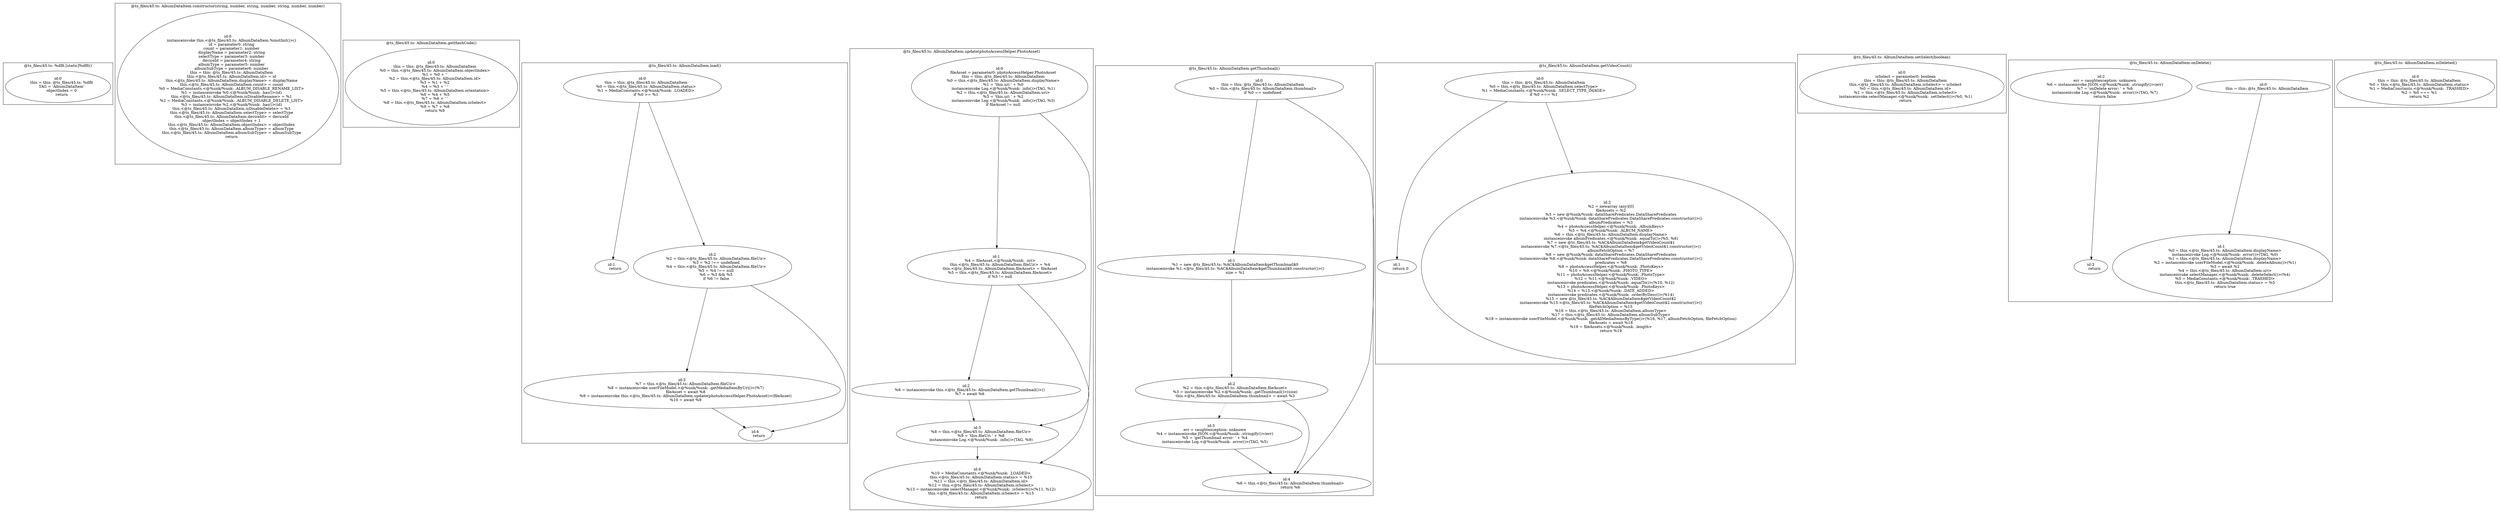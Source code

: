 digraph "45.ts" {
subgraph "cluster_@ts_files/45.ts: %dflt.[static]%dflt()" {
  label="@ts_files/45.ts: %dflt.[static]%dflt()";
  Node33250 [label="id:0
      this = this: @ts_files/45.ts: %dflt
      TAG = 'AlbumDataItem'
      objectIndex = 0
      return"];
}
subgraph "cluster_@ts_files/45.ts: AlbumDataItem.constructor(string, number, string, number, string, number, number)" {
  label="@ts_files/45.ts: AlbumDataItem.constructor(string, number, string, number, string, number, number)";
  Node91040 [label="id:0
      instanceinvoke this.<@ts_files/45.ts: AlbumDataItem.%instInit()>()
      id = parameter0: string
      count = parameter1: number
      displayName = parameter2: string
      selectType = parameter3: number
      deviceId = parameter4: string
      albumType = parameter5: number
      albumSubType = parameter6: number
      this = this: @ts_files/45.ts: AlbumDataItem
      this.<@ts_files/45.ts: AlbumDataItem.id> = id
      this.<@ts_files/45.ts: AlbumDataItem.displayName> = displayName
      this.<@ts_files/45.ts: AlbumDataItem.count> = count
      %0 = MediaConstants.<@%unk/%unk: .ALBUM_DISABLE_RENAME_LIST>
      %1 = instanceinvoke %0.<@%unk/%unk: .has()>(id)
      this.<@ts_files/45.ts: AlbumDataItem.isDisableRename> = %1
      %2 = MediaConstants.<@%unk/%unk: .ALBUM_DISABLE_DELETE_LIST>
      %3 = instanceinvoke %2.<@%unk/%unk: .has()>(id)
      this.<@ts_files/45.ts: AlbumDataItem.isDisableDelete> = %3
      this.<@ts_files/45.ts: AlbumDataItem.selectType> = selectType
      this.<@ts_files/45.ts: AlbumDataItem.deviceId> = deviceId
      objectIndex = objectIndex + 1
      this.<@ts_files/45.ts: AlbumDataItem.objectIndex> = objectIndex
      this.<@ts_files/45.ts: AlbumDataItem.albumType> = albumType
      this.<@ts_files/45.ts: AlbumDataItem.albumSubType> = albumSubType
      return"];
}
subgraph "cluster_@ts_files/45.ts: AlbumDataItem.getHashCode()" {
  label="@ts_files/45.ts: AlbumDataItem.getHashCode()";
  Node39280 [label="id:0
      this = this: @ts_files/45.ts: AlbumDataItem
      %0 = this.<@ts_files/45.ts: AlbumDataItem.objectIndex>
      %1 = %0 + ''
      %2 = this.<@ts_files/45.ts: AlbumDataItem.id>
      %3 = %1 + %2
      %4 = %3 + ' '
      %5 = this.<@ts_files/45.ts: AlbumDataItem.orientation>
      %6 = %4 + %5
      %7 = %6 + ' '
      %8 = this.<@ts_files/45.ts: AlbumDataItem.isSelect>
      %9 = %7 + %8
      return %9"];
}
subgraph "cluster_@ts_files/45.ts: AlbumDataItem.load()" {
  label="@ts_files/45.ts: AlbumDataItem.load()";
  Node32570 [label="id:0
      this = this: @ts_files/45.ts: AlbumDataItem
      %0 = this.<@ts_files/45.ts: AlbumDataItem.status>
      %1 = MediaConstants.<@%unk/%unk: .LOADED>
      if %0 >= %1"];
  Node32571 [label="id:1
      return"];
  Node32572 [label="id:2
      %2 = this.<@ts_files/45.ts: AlbumDataItem.fileUir>
      %3 = %2 !== undefined
      %4 = this.<@ts_files/45.ts: AlbumDataItem.fileUir>
      %5 = %4 !== null
      %6 = %3 && %5
      if %6 != false"];
  Node32573 [label="id:3
      %7 = this.<@ts_files/45.ts: AlbumDataItem.fileUir>
      %8 = instanceinvoke userFileModel.<@%unk/%unk: .getMediaItemByUri()>(%7)
      fileAsset = await %8
      %9 = instanceinvoke this.<@ts_files/45.ts: AlbumDataItem.update(photoAccessHelper.PhotoAsset)>(fileAsset)
      %10 = await %9"];
  Node32574 [label="id:4
      return"];
  Node32570 -> Node32571;
  Node32570 -> Node32572;
  Node32572 -> Node32573;
  Node32572 -> Node32574;
  Node32573 -> Node32574;
}
subgraph "cluster_@ts_files/45.ts: AlbumDataItem.update(photoAccessHelper.PhotoAsset)" {
  label="@ts_files/45.ts: AlbumDataItem.update(photoAccessHelper.PhotoAsset)";
  Node63200 [label="id:0
      fileAsset = parameter0: photoAccessHelper.PhotoAsset
      this = this: @ts_files/45.ts: AlbumDataItem
      %0 = this.<@ts_files/45.ts: AlbumDataItem.displayName>
      %1 = 'this.uri ' + %0
      instanceinvoke Log.<@%unk/%unk: .info()>(TAG, %1)
      %2 = this.<@ts_files/45.ts: AlbumDataItem.uri>
      %3 = 'this.uri ' + %2
      instanceinvoke Log.<@%unk/%unk: .info()>(TAG, %3)
      if fileAsset != null"];
  Node63201 [label="id:1
      %4 = fileAsset.<@%unk/%unk: .uri>
      this.<@ts_files/45.ts: AlbumDataItem.fileUir> = %4
      this.<@ts_files/45.ts: AlbumDataItem.fileAsset> = fileAsset
      %5 = this.<@ts_files/45.ts: AlbumDataItem.fileAsset>
      if %5 != null"];
  Node63202 [label="id:2
      %6 = instanceinvoke this.<@ts_files/45.ts: AlbumDataItem.getThumbnail()>()
      %7 = await %6"];
  Node63203 [label="id:3
      %8 = this.<@ts_files/45.ts: AlbumDataItem.fileUir>
      %9 = 'this.fileUri ' + %8
      instanceinvoke Log.<@%unk/%unk: .info()>(TAG, %9)"];
  Node63204 [label="id:4
      %10 = MediaConstants.<@%unk/%unk: .LOADED>
      this.<@ts_files/45.ts: AlbumDataItem.status> = %10
      %11 = this.<@ts_files/45.ts: AlbumDataItem.id>
      %12 = this.<@ts_files/45.ts: AlbumDataItem.isSelect>
      %13 = instanceinvoke selectManager.<@%unk/%unk: .isSelect()>(%11, %12)
      this.<@ts_files/45.ts: AlbumDataItem.isSelect> = %13
      return"];
  Node63200 -> Node63201;
  Node63200 -> Node63204;
  Node63201 -> Node63202;
  Node63201 -> Node63203;
  Node63202 -> Node63203;
  Node63203 -> Node63204;
}
subgraph "cluster_@ts_files/45.ts: AlbumDataItem.getThumbnail()" {
  label="@ts_files/45.ts: AlbumDataItem.getThumbnail()";
  Node40930 [label="id:0
      this = this: @ts_files/45.ts: AlbumDataItem
      %0 = this.<@ts_files/45.ts: AlbumDataItem.thumbnail>
      if %0 == undefined"];
  Node40931 [label="id:1
      %1 = new @ts_files/45.ts: %AC$AlbumDataItem$getThumbnail$0
      instanceinvoke %1.<@ts_files/45.ts: %AC$AlbumDataItem$getThumbnail$0.constructor()>()
      size = %1"];
  Node40932 [label="id:2
      %2 = this.<@ts_files/45.ts: AlbumDataItem.fileAsset>
      %3 = instanceinvoke %2.<@%unk/%unk: .getThumbnail()>(size)
      this.<@ts_files/45.ts: AlbumDataItem.thumbnail> = await %3"];
  Node40933 [label="id:3
      err = caughtexception: unknown
      %4 = instanceinvoke JSON.<@%unk/%unk: .stringify()>(err)
      %5 = 'getThumbnail error: ' + %4
      instanceinvoke Log.<@%unk/%unk: .error()>(TAG, %5)"];
  Node40934 [label="id:4
      %6 = this.<@ts_files/45.ts: AlbumDataItem.thumbnail>
      return %6"];
  Node40930 -> Node40931;
  Node40930 -> Node40934;
  Node40931 -> Node40932;
  Node40932 -> Node40934;
  Node40932 -> Node40933[style="dotted"];
  Node40933 -> Node40934;
}
subgraph "cluster_@ts_files/45.ts: AlbumDataItem.getVideoCount()" {
  label="@ts_files/45.ts: AlbumDataItem.getVideoCount()";
  Node41850 [label="id:0
      this = this: @ts_files/45.ts: AlbumDataItem
      %0 = this.<@ts_files/45.ts: AlbumDataItem.selectType>
      %1 = MediaConstants.<@%unk/%unk: .SELECT_TYPE_IMAGE>
      if %0 === %1"];
  Node41851 [label="id:1
      return 0"];
  Node41852 [label="id:2
      %2 = newarray (any)[0]
      fileAssets = %2
      %3 = new @%unk/%unk: dataSharePredicates.DataSharePredicates
      instanceinvoke %3.<@%unk/%unk: dataSharePredicates.DataSharePredicates.constructor()>()
      albumPredicates = %3
      %4 = photoAccessHelper.<@%unk/%unk: .AlbumKeys>
      %5 = %4.<@%unk/%unk: .ALBUM_NAME>
      %6 = this.<@ts_files/45.ts: AlbumDataItem.displayName>
      instanceinvoke albumPredicates.<@%unk/%unk: .equalTo()>(%5, %6)
      %7 = new @ts_files/45.ts: %AC$AlbumDataItem$getVideoCount$1
      instanceinvoke %7.<@ts_files/45.ts: %AC$AlbumDataItem$getVideoCount$1.constructor()>()
      albumFetchOption = %7
      %8 = new @%unk/%unk: dataSharePredicates.DataSharePredicates
      instanceinvoke %8.<@%unk/%unk: dataSharePredicates.DataSharePredicates.constructor()>()
      predicates = %8
      %9 = photoAccessHelper.<@%unk/%unk: .PhotoKeys>
      %10 = %9.<@%unk/%unk: .PHOTO_TYPE>
      %11 = photoAccessHelper.<@%unk/%unk: .PhotoType>
      %12 = %11.<@%unk/%unk: .VIDEO>
      instanceinvoke predicates.<@%unk/%unk: .equalTo()>(%10, %12)
      %13 = photoAccessHelper.<@%unk/%unk: .PhotoKeys>
      %14 = %13.<@%unk/%unk: .DATE_ADDED>
      instanceinvoke predicates.<@%unk/%unk: .orderByDesc()>(%14)
      %15 = new @ts_files/45.ts: %AC$AlbumDataItem$getVideoCount$2
      instanceinvoke %15.<@ts_files/45.ts: %AC$AlbumDataItem$getVideoCount$2.constructor()>()
      fileFetchOption = %15
      %16 = this.<@ts_files/45.ts: AlbumDataItem.albumType>
      %17 = this.<@ts_files/45.ts: AlbumDataItem.albumSubType>
      %18 = instanceinvoke userFileModel.<@%unk/%unk: .getAllMediaItemsByType()>(%16, %17, albumFetchOption, fileFetchOption)
      fileAssets = await %18
      %19 = fileAssets.<@%unk/%unk: .length>
      return %19"];
  Node41850 -> Node41851;
  Node41850 -> Node41852;
}
subgraph "cluster_@ts_files/45.ts: AlbumDataItem.setSelect(boolean)" {
  label="@ts_files/45.ts: AlbumDataItem.setSelect(boolean)";
  Node45170 [label="id:0
      isSelect = parameter0: boolean
      this = this: @ts_files/45.ts: AlbumDataItem
      this.<@ts_files/45.ts: AlbumDataItem.isSelect> = isSelect
      %0 = this.<@ts_files/45.ts: AlbumDataItem.id>
      %1 = this.<@ts_files/45.ts: AlbumDataItem.isSelect>
      instanceinvoke selectManager.<@%unk/%unk: .setSelect()>(%0, %1)
      return"];
}
subgraph "cluster_@ts_files/45.ts: AlbumDataItem.onDelete()" {
  label="@ts_files/45.ts: AlbumDataItem.onDelete()";
  Node36570 [label="id:0
      this = this: @ts_files/45.ts: AlbumDataItem"];
  Node36571 [label="id:1
      %0 = this.<@ts_files/45.ts: AlbumDataItem.displayName>
      instanceinvoke Log.<@%unk/%unk: .error()>(TAG, %0)
      %1 = this.<@ts_files/45.ts: AlbumDataItem.displayName>
      %2 = instanceinvoke userFileModel.<@%unk/%unk: .deleteAlbum()>(%1)
      %3 = await %2
      %4 = this.<@ts_files/45.ts: AlbumDataItem.uri>
      instanceinvoke selectManager.<@%unk/%unk: .deleteSelect()>(%4)
      %5 = MediaConstants.<@%unk/%unk: .TRASHED>
      this.<@ts_files/45.ts: AlbumDataItem.status> = %5
      return true"];
  Node36572 [label="id:2
      err = caughtexception: unknown
      %6 = instanceinvoke JSON.<@%unk/%unk: .stringify()>(err)
      %7 = 'onDelete error: ' + %6
      instanceinvoke Log.<@%unk/%unk: .error()>(TAG, %7)
      return false"];
  Node36573 [label="id:3
      return"];
  Node36570 -> Node36571;
  Node36572 -> Node36573;
}
subgraph "cluster_@ts_files/45.ts: AlbumDataItem.isDeleted()" {
  label="@ts_files/45.ts: AlbumDataItem.isDeleted()";
  Node37560 [label="id:0
      this = this: @ts_files/45.ts: AlbumDataItem
      %0 = this.<@ts_files/45.ts: AlbumDataItem.status>
      %1 = MediaConstants.<@%unk/%unk: .TRASHED>
      %2 = %0 === %1
      return %2"];
}
}
